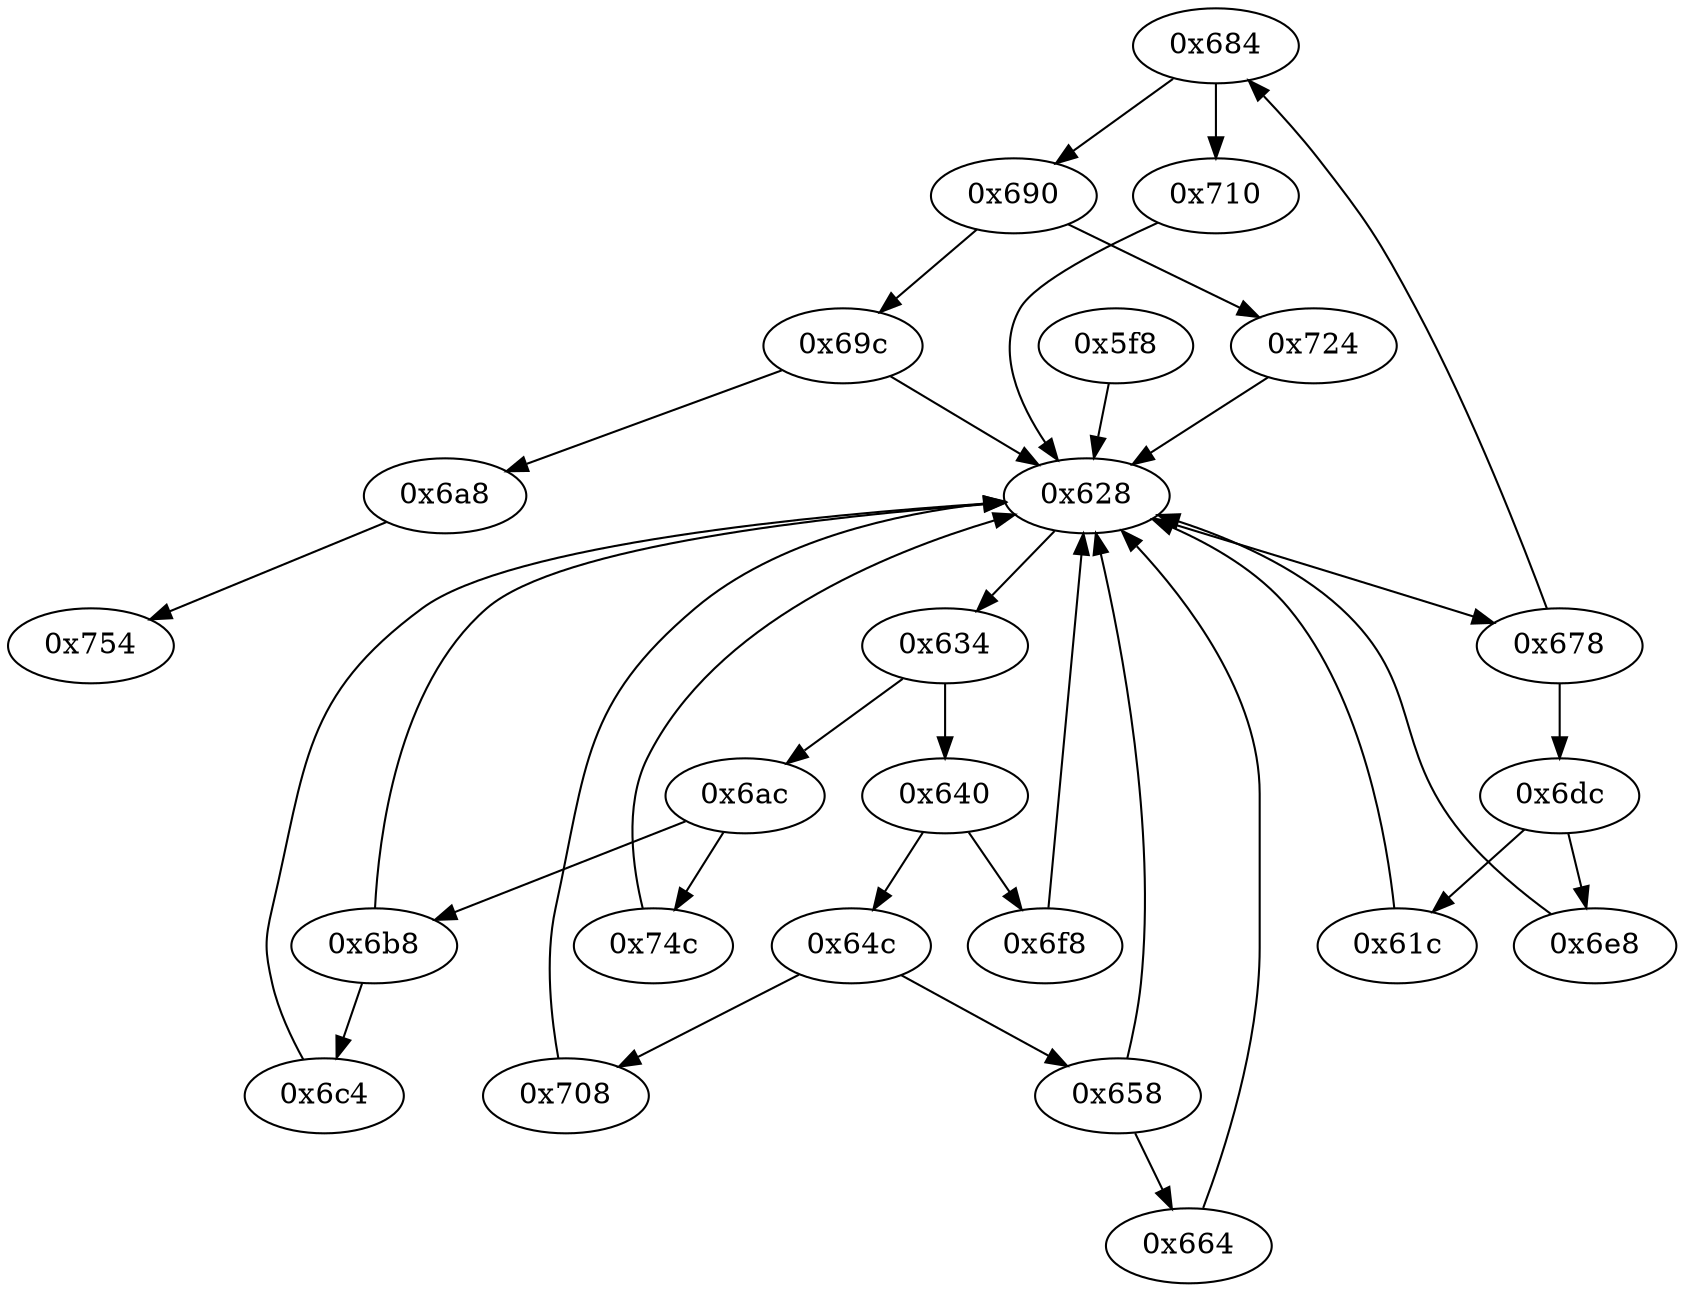 strict digraph "" {
	"0x684"	 [opcode="[u'ldr', u'cmp', u'b']"];
	"0x710"	 [opcode="[u'ldr', u'mov', u'bl', u'ldr', u'b']"];
	"0x684" -> "0x710";
	"0x690"	 [opcode="[u'ldr', u'cmp', u'b']"];
	"0x684" -> "0x690";
	"0x6dc"	 [opcode="[u'ldr', u'cmp', u'b']"];
	"0x6e8"	 [opcode="[u'mov', u'mov', u'mov', u'b']"];
	"0x6dc" -> "0x6e8";
	"0x61c"	 [opcode="[u'ldr', u'cmp', u'ldr']"];
	"0x6dc" -> "0x61c";
	"0x628"	 [opcode="[u'ldr', u'cmp', u'b']"];
	"0x6e8" -> "0x628";
	"0x6a8"	 [opcode="[u'b']"];
	"0x754"	 [opcode="[u'mov', u'sub', u'pop']"];
	"0x6a8" -> "0x754";
	"0x69c"	 [opcode="[u'ldr', u'cmp', u'b']"];
	"0x69c" -> "0x6a8";
	"0x69c" -> "0x628";
	"0x658"	 [opcode="[u'ldr', u'cmp', u'b']"];
	"0x664"	 [opcode="[u'ldr', u'add', u'str', u'ldr', u'b']"];
	"0x658" -> "0x664";
	"0x658" -> "0x628";
	"0x710" -> "0x628";
	"0x678"	 [opcode="[u'ldr', u'cmp', u'b']"];
	"0x678" -> "0x684";
	"0x678" -> "0x6dc";
	"0x74c"	 [opcode="[u'ldr', u'b']"];
	"0x74c" -> "0x628";
	"0x634"	 [opcode="[u'ldr', u'cmp', u'b']"];
	"0x6ac"	 [opcode="[u'ldr', u'cmp', u'b']"];
	"0x634" -> "0x6ac";
	"0x640"	 [opcode="[u'ldr', u'cmp', u'b']"];
	"0x634" -> "0x640";
	"0x64c"	 [opcode="[u'ldr', u'cmp', u'b']"];
	"0x64c" -> "0x658";
	"0x708"	 [opcode="[u'ldr', u'b']"];
	"0x64c" -> "0x708";
	"0x6ac" -> "0x74c";
	"0x6b8"	 [opcode="[u'ldr', u'cmp', u'b']"];
	"0x6ac" -> "0x6b8";
	"0x690" -> "0x69c";
	"0x724"	 [opcode="[u'str', u'str', u'ldr', u'ldrb', u'ldr', u'ldr', u'ldr', u'cmp', u'mov', u'b']"];
	"0x690" -> "0x724";
	"0x6f8"	 [opcode="[u'ldr', u'ldr', u'mov', u'b']"];
	"0x6f8" -> "0x628";
	"0x664" -> "0x628";
	"0x6b8" -> "0x628";
	"0x6c4"	 [opcode="[u'ldr', u'ldr', u'add', u'str', u'ldr', u'b']"];
	"0x6b8" -> "0x6c4";
	"0x708" -> "0x628";
	"0x724" -> "0x628";
	"0x640" -> "0x64c";
	"0x640" -> "0x6f8";
	"0x628" -> "0x678";
	"0x628" -> "0x634";
	"0x61c" -> "0x628";
	"0x6c4" -> "0x628";
	"0x5f8"	 [opcode="[u'push', u'add', u'sub', u'mov', u'ldr', u'ldr', u'ldr', u'add', u'b']"];
	"0x5f8" -> "0x628";
}
